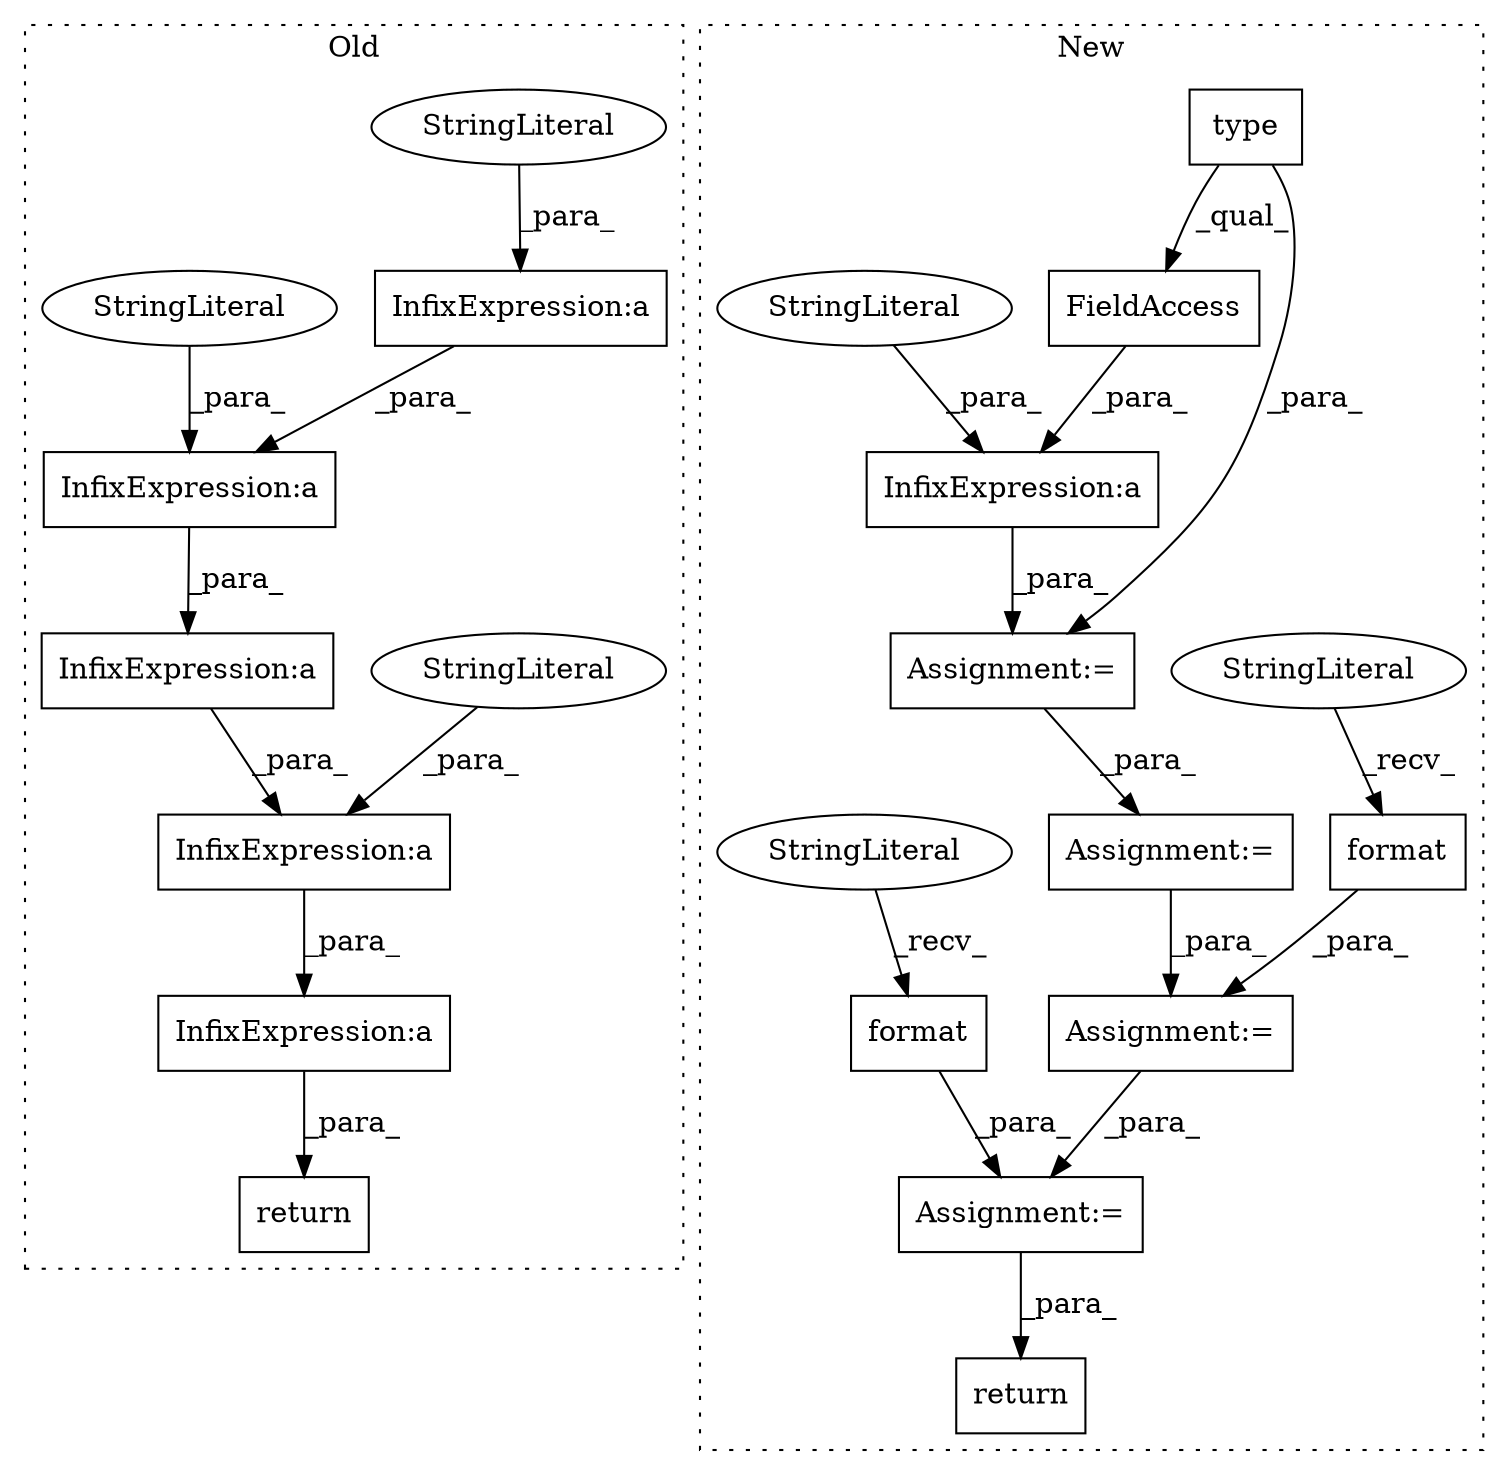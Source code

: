 digraph G {
subgraph cluster0 {
1 [label="return" a="41" s="1244" l="7" shape="box"];
5 [label="InfixExpression:a" a="27" s="1374" l="3" shape="box"];
6 [label="InfixExpression:a" a="27" s="1348" l="3" shape="box"];
7 [label="InfixExpression:a" a="27" s="1404" l="3" shape="box"];
8 [label="InfixExpression:a" a="27" s="1385" l="3" shape="box"];
9 [label="InfixExpression:a" a="27" s="1283" l="3" shape="box"];
10 [label="StringLiteral" a="45" s="1260" l="23" shape="ellipse"];
11 [label="StringLiteral" a="45" s="1388" l="15" shape="ellipse"];
12 [label="StringLiteral" a="45" s="1351" l="22" shape="ellipse"];
label = "Old";
style="dotted";
}
subgraph cluster1 {
2 [label="type" a="32" s="1649,1658" l="5,1" shape="box"];
3 [label="return" a="41" s="2231" l="7" shape="box"];
4 [label="FieldAccess" a="22" s="1649" l="19" shape="box"];
13 [label="Assignment:=" a="7" s="2119" l="2" shape="box"];
14 [label="Assignment:=" a="7" s="1739" l="2" shape="box"];
15 [label="format" a="32" s="2027,2048" l="7,1" shape="box"];
16 [label="StringLiteral" a="45" s="2013" l="13" shape="ellipse"];
17 [label="Assignment:=" a="7" s="2011" l="2" shape="box"];
18 [label="InfixExpression:a" a="27" s="1668" l="3" shape="box"];
19 [label="format" a="32" s="2081,2108" l="7,1" shape="box"];
20 [label="Assignment:=" a="7" s="1647" l="1" shape="box"];
21 [label="StringLiteral" a="45" s="1671" l="3" shape="ellipse"];
22 [label="StringLiteral" a="45" s="2061" l="19" shape="ellipse"];
label = "New";
style="dotted";
}
2 -> 20 [label="_para_"];
2 -> 4 [label="_qual_"];
4 -> 18 [label="_para_"];
5 -> 8 [label="_para_"];
6 -> 5 [label="_para_"];
7 -> 1 [label="_para_"];
8 -> 7 [label="_para_"];
9 -> 6 [label="_para_"];
10 -> 9 [label="_para_"];
11 -> 8 [label="_para_"];
12 -> 6 [label="_para_"];
13 -> 3 [label="_para_"];
14 -> 17 [label="_para_"];
15 -> 17 [label="_para_"];
16 -> 15 [label="_recv_"];
17 -> 13 [label="_para_"];
18 -> 20 [label="_para_"];
19 -> 13 [label="_para_"];
20 -> 14 [label="_para_"];
21 -> 18 [label="_para_"];
22 -> 19 [label="_recv_"];
}